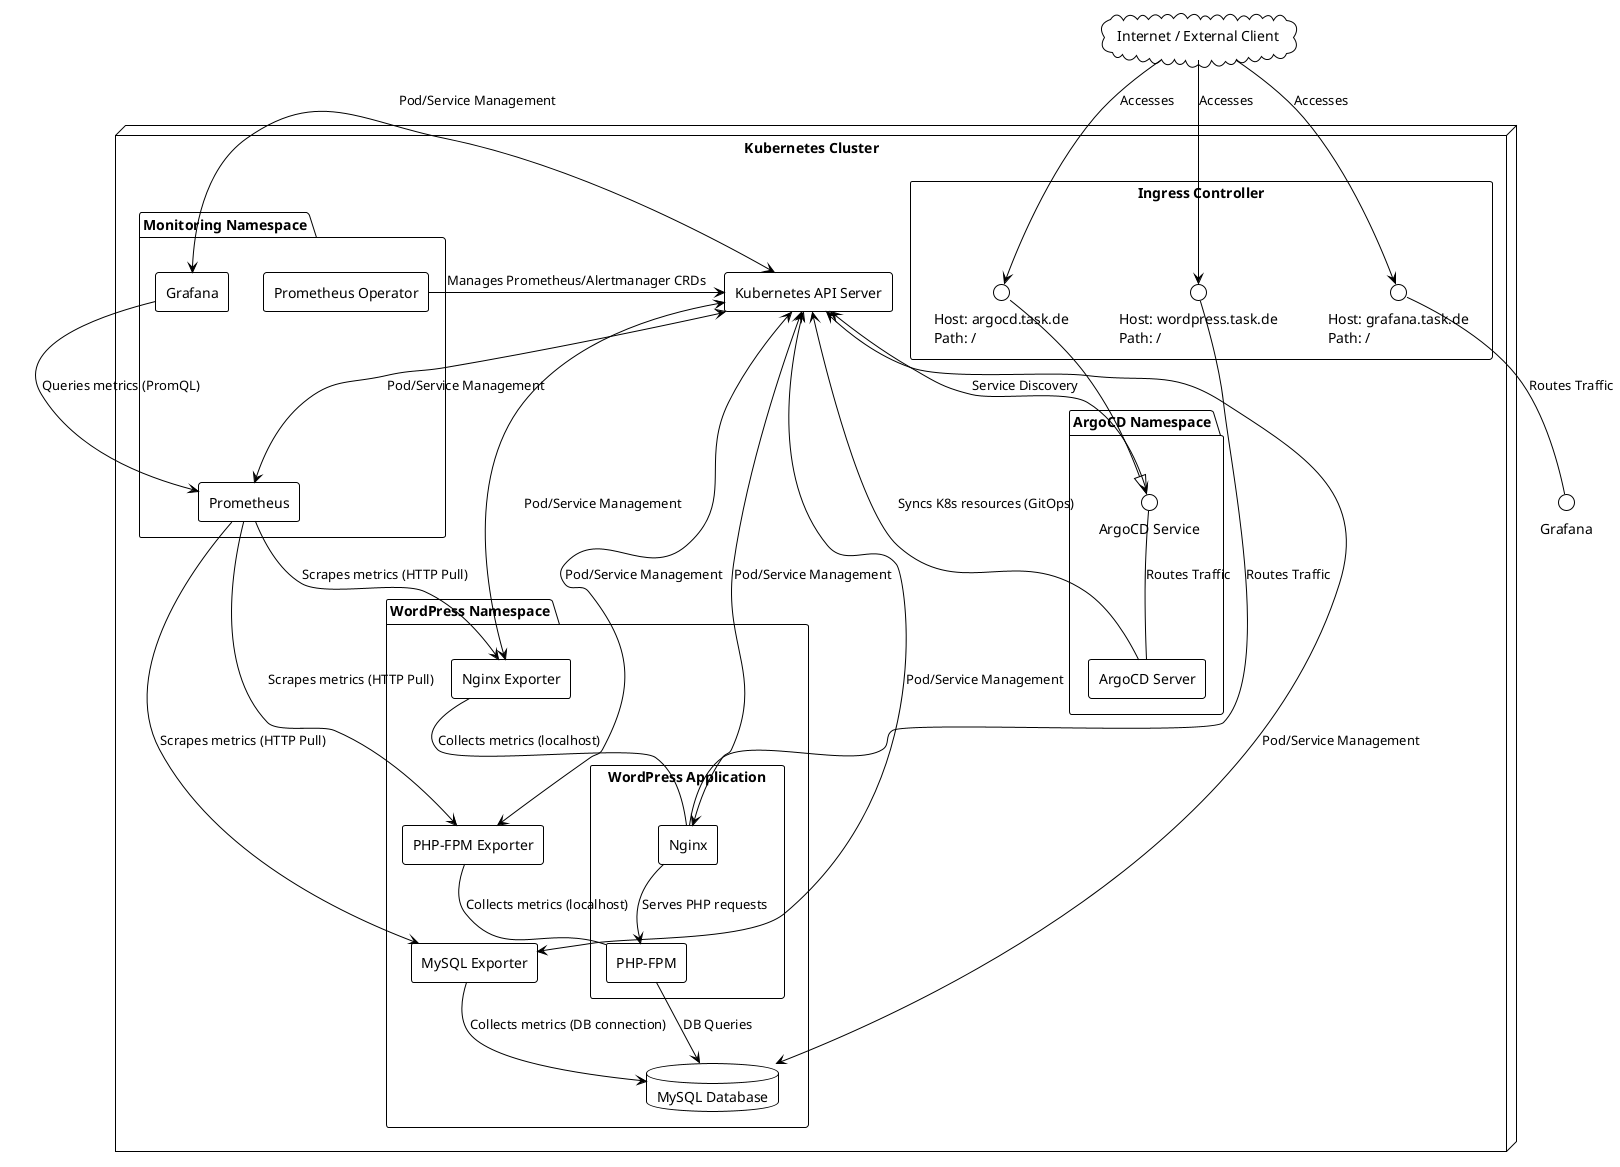 @startuml
!theme plain
skinparam componentStyle rectangle

cloud "Internet / External Client" as internet

node "Kubernetes Cluster" {

  component "Ingress Controller" as ingress_controller {
    interface "Host: argocd.task.de\nPath: /" as argocd_ingress_ep
    interface "Host: grafana.task.de\nPath: /" as grafana_ingress_ep
    interface "Host: wordpress.task.de\nPath: /" as wp_ingress_ep
  }

  folder "ArgoCD Namespace" as argocd_ns {
    component "ArgoCD Server" as argocd
    interface "ArgoCD Service" as argocd_svc
  }

  folder "WordPress Namespace" as wp_ns {
    component "WordPress Application" as wp_app {
      component "Nginx" as wp_nginx
      component "PHP-FPM" as wp_php_fpm
    }
    database "MySQL Database" as mysql_db

    component "Nginx Exporter" as nginx_exporter
    component "PHP-FPM Exporter" as phpfpm_exporter
    component "MySQL Exporter" as mysql_exporter
  }

  folder "Monitoring Namespace" as monitoring_ns {
    component "Prometheus" as prometheus
    component "Grafana" as grafana
    component "Prometheus Operator" as prom_operator
  }

  component "Kubernetes API Server" as k8s_api
}

' External Access Flows '
internet --> argocd_ingress_ep : Accesses
internet --> grafana_ingress_ep : Accesses
internet --> wp_ingress_ep : Accesses

' Ingress Routing '
argocd_ingress_ep --|> argocd_svc
argocd_svc -- argocd : Routes Traffic

grafana_ingress_ep -- Grafana : Routes Traffic

wp_ingress_ep -- wp_nginx : Routes Traffic

' Application Internal Flows '
wp_nginx --> wp_php_fpm : Serves PHP requests
wp_php_fpm --> mysql_db : DB Queries

' Monitoring Flows '
prometheus -down-> nginx_exporter : Scrapes metrics (HTTP Pull)
prometheus -down-> phpfpm_exporter : Scrapes metrics (HTTP Pull)
prometheus -down-> mysql_exporter : Scrapes metrics (HTTP Pull)

nginx_exporter -- wp_nginx : Collects metrics (localhost)
phpfpm_exporter -- wp_php_fpm : Collects metrics (localhost)
mysql_exporter --> mysql_db : Collects metrics (DB connection)

grafana --> prometheus : Queries metrics (PromQL)

' GitOps & Control Plane Interactions '
argocd --> k8s_api : Syncs K8s resources (GitOps)
prom_operator --> k8s_api : Manages Prometheus/Alertmanager CRDs

' Implicit K8s Management '
k8s_api <--> argocd_svc : Service Discovery
k8s_api <--> wp_nginx : Pod/Service Management
k8s_api <--> mysql_db : Pod/Service Management
k8s_api <--> prometheus : Pod/Service Management
k8s_api <--> grafana : Pod/Service Management
k8s_api <--> nginx_exporter : Pod/Service Management
k8s_api <--> phpfpm_exporter : Pod/Service Management
k8s_api <--> mysql_exporter : Pod/Service Management
@enduml